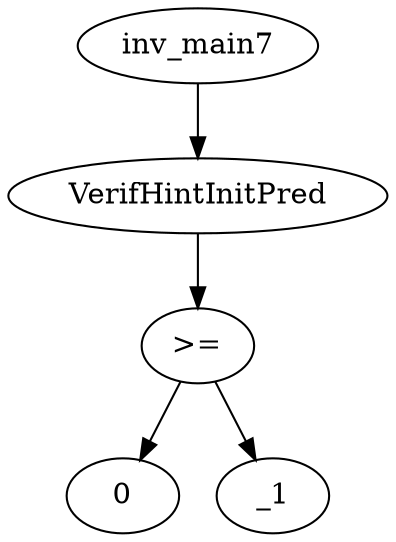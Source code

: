 digraph dag {
0 [label="inv_main7"];
1 [label="VerifHintInitPred"];
2 [label=">="];
3 [label="0"];
4 [label="_1"];
0->1[label=""]
1->2[label=""]
2->4[label=""]
2 -> 3[label=""]
}
